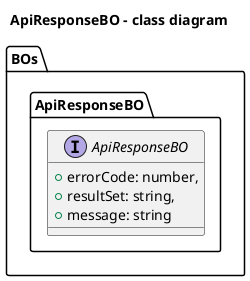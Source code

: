@startuml
title ApiResponseBO - class diagram
package BOs{
    package ApiResponseBO{
        interface ApiResponseBO{
            +errorCode: number,
            +resultSet: string,
            +message: string
        }
    } 
}

newpage 
package BOs{
    package ApiResponseBO{
        interface ApiResponseBO{
            +errorCode: number,
            +resultSet: string,
            +message: string
        }
    } 
}
package Services{
    package AppShellService{
        interface IAppShellService{
            +getDownloadedCount(last: string = '',user: UserBO): Promise<ServiceResult<number | null>>
            +fetchItems(userinfo: UserBO,currentCount: number,nextCount: number,lastItemId: string = '',lastBarCodeId: string = '',lastSyncDate: string = ''): Promise<ServiceResult<ItemBO[] | null>>
        }
    }
}
ApiResponseBO <-- IAppShellService
@enduml